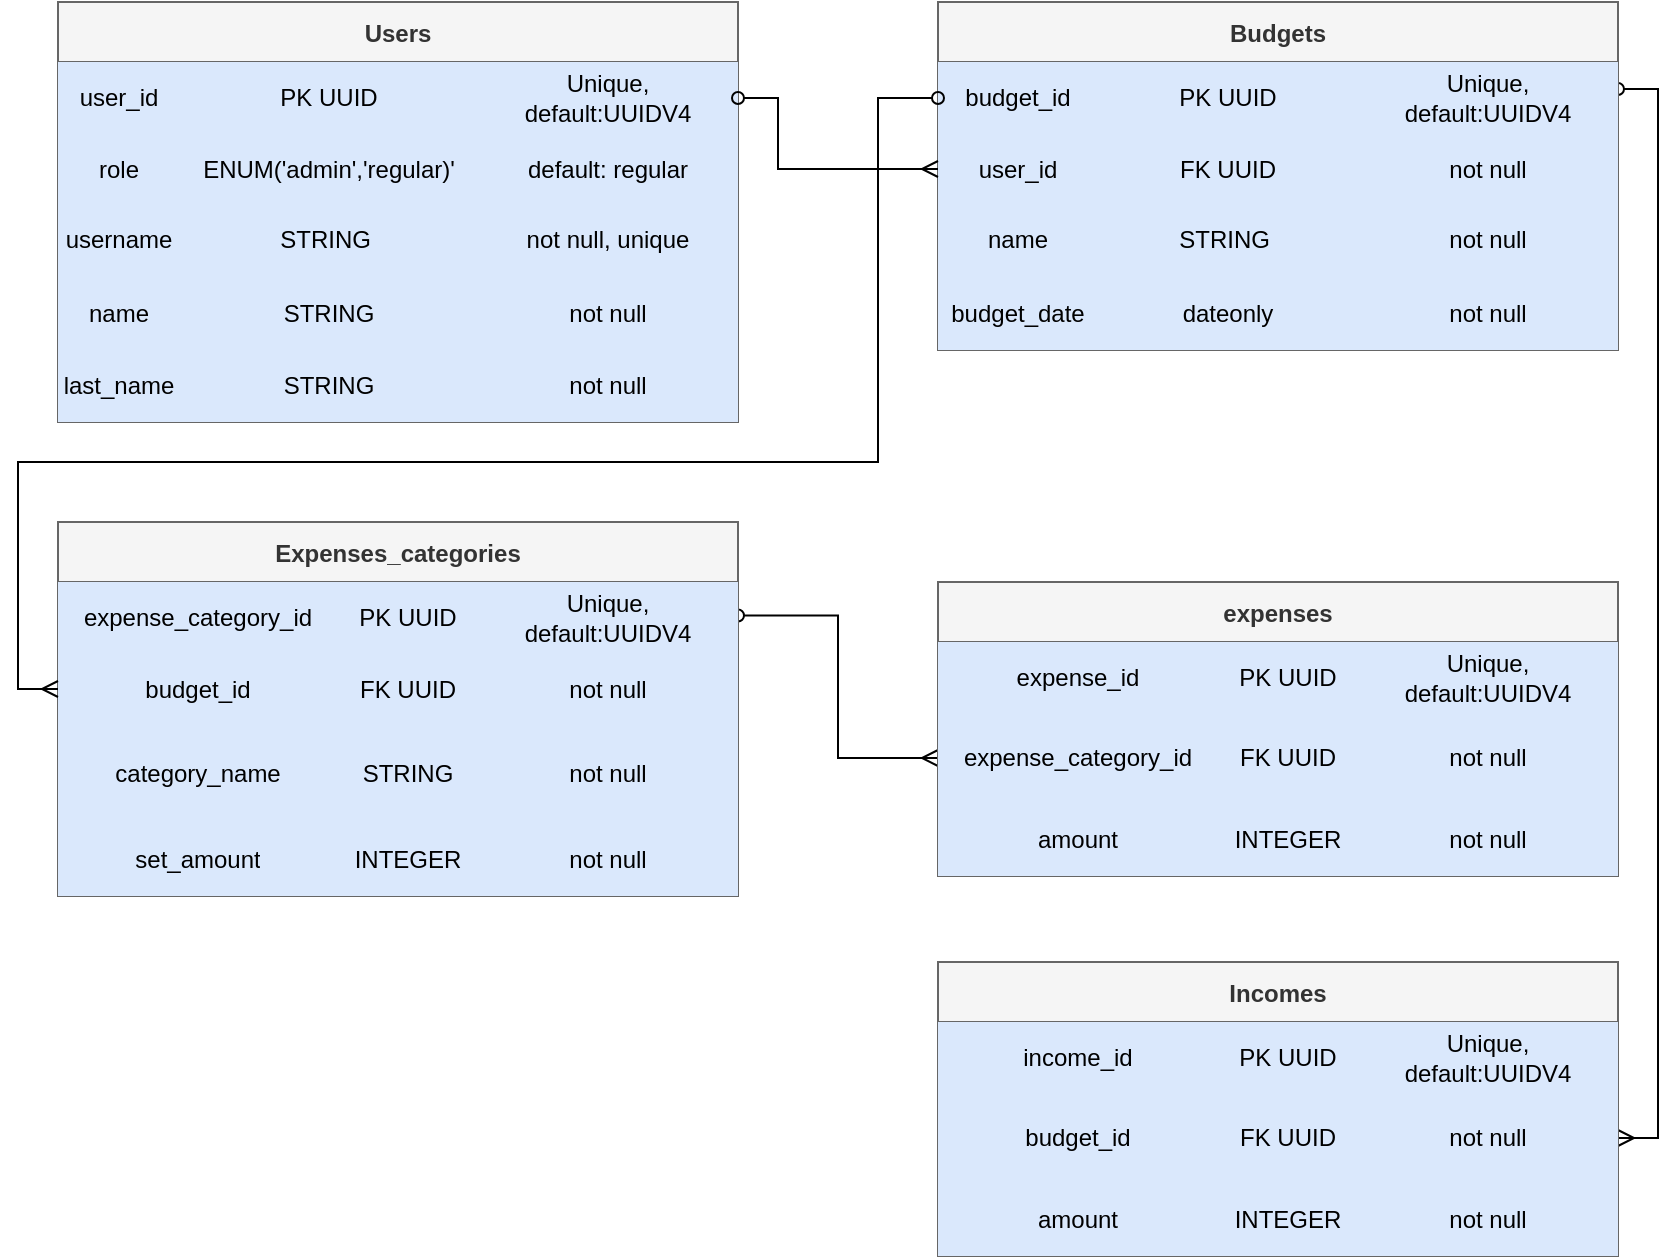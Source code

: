 <mxfile version="19.0.0" type="github">
  <diagram id="02HbRlREKuIdZ8K_Rs8y" name="Page-1">
    <mxGraphModel dx="1022" dy="431" grid="1" gridSize="10" guides="1" tooltips="1" connect="1" arrows="1" fold="1" page="1" pageScale="1" pageWidth="850" pageHeight="1100" math="0" shadow="0">
      <root>
        <mxCell id="0" />
        <mxCell id="1" parent="0" />
        <mxCell id="dLjgmCrHU0kRAioY88x8-25" value="Users" style="shape=table;startSize=30;container=1;collapsible=0;childLayout=tableLayout;fontStyle=1;align=center;fillColor=#f5f5f5;fontColor=#333333;strokeColor=#666666;" parent="1" vertex="1">
          <mxGeometry x="40" y="40" width="340" height="210" as="geometry" />
        </mxCell>
        <mxCell id="dLjgmCrHU0kRAioY88x8-26" value="" style="shape=tableRow;horizontal=0;startSize=0;swimlaneHead=0;swimlaneBody=0;top=0;left=0;bottom=0;right=0;collapsible=0;dropTarget=0;fillColor=none;points=[[0,0.5],[1,0.5]];portConstraint=eastwest;" parent="dLjgmCrHU0kRAioY88x8-25" vertex="1">
          <mxGeometry y="30" width="340" height="36" as="geometry" />
        </mxCell>
        <mxCell id="dLjgmCrHU0kRAioY88x8-27" value="user_id" style="shape=partialRectangle;html=1;whiteSpace=wrap;connectable=0;fillColor=#dae8fc;top=0;left=0;bottom=0;right=0;overflow=hidden;strokeColor=#6c8ebf;" parent="dLjgmCrHU0kRAioY88x8-26" vertex="1">
          <mxGeometry width="61" height="36" as="geometry">
            <mxRectangle width="61" height="36" as="alternateBounds" />
          </mxGeometry>
        </mxCell>
        <mxCell id="dLjgmCrHU0kRAioY88x8-28" value="PK UUID" style="shape=partialRectangle;html=1;whiteSpace=wrap;connectable=0;fillColor=#dae8fc;top=0;left=0;bottom=0;right=0;overflow=hidden;strokeColor=#6c8ebf;" parent="dLjgmCrHU0kRAioY88x8-26" vertex="1">
          <mxGeometry x="61" width="149" height="36" as="geometry">
            <mxRectangle width="149" height="36" as="alternateBounds" />
          </mxGeometry>
        </mxCell>
        <mxCell id="dLjgmCrHU0kRAioY88x8-29" value="Unique, default:UUIDV4" style="shape=partialRectangle;html=1;whiteSpace=wrap;connectable=0;fillColor=#dae8fc;top=0;left=0;bottom=0;right=0;overflow=hidden;strokeColor=#6c8ebf;" parent="dLjgmCrHU0kRAioY88x8-26" vertex="1">
          <mxGeometry x="210" width="130" height="36" as="geometry">
            <mxRectangle width="130" height="36" as="alternateBounds" />
          </mxGeometry>
        </mxCell>
        <mxCell id="dLjgmCrHU0kRAioY88x8-30" value="" style="shape=tableRow;horizontal=0;startSize=0;swimlaneHead=0;swimlaneBody=0;top=0;left=0;bottom=0;right=0;collapsible=0;dropTarget=0;fillColor=none;points=[[0,0.5],[1,0.5]];portConstraint=eastwest;" parent="dLjgmCrHU0kRAioY88x8-25" vertex="1">
          <mxGeometry y="66" width="340" height="35" as="geometry" />
        </mxCell>
        <mxCell id="dLjgmCrHU0kRAioY88x8-31" value="role" style="shape=partialRectangle;html=1;whiteSpace=wrap;connectable=0;fillColor=#dae8fc;top=0;left=0;bottom=0;right=0;overflow=hidden;strokeColor=#6c8ebf;" parent="dLjgmCrHU0kRAioY88x8-30" vertex="1">
          <mxGeometry width="61" height="35" as="geometry">
            <mxRectangle width="61" height="35" as="alternateBounds" />
          </mxGeometry>
        </mxCell>
        <mxCell id="dLjgmCrHU0kRAioY88x8-32" value="ENUM(&#39;admin&#39;,&#39;regular)&#39;" style="shape=partialRectangle;html=1;whiteSpace=wrap;connectable=0;fillColor=#dae8fc;top=0;left=0;bottom=0;right=0;overflow=hidden;strokeColor=#6c8ebf;" parent="dLjgmCrHU0kRAioY88x8-30" vertex="1">
          <mxGeometry x="61" width="149" height="35" as="geometry">
            <mxRectangle width="149" height="35" as="alternateBounds" />
          </mxGeometry>
        </mxCell>
        <mxCell id="dLjgmCrHU0kRAioY88x8-33" value="default: regular" style="shape=partialRectangle;html=1;whiteSpace=wrap;connectable=0;fillColor=#dae8fc;top=0;left=0;bottom=0;right=0;overflow=hidden;strokeColor=#6c8ebf;" parent="dLjgmCrHU0kRAioY88x8-30" vertex="1">
          <mxGeometry x="210" width="130" height="35" as="geometry">
            <mxRectangle width="130" height="35" as="alternateBounds" />
          </mxGeometry>
        </mxCell>
        <mxCell id="dLjgmCrHU0kRAioY88x8-34" value="" style="shape=tableRow;horizontal=0;startSize=0;swimlaneHead=0;swimlaneBody=0;top=0;left=0;bottom=0;right=0;collapsible=0;dropTarget=0;fillColor=none;points=[[0,0.5],[1,0.5]];portConstraint=eastwest;" parent="dLjgmCrHU0kRAioY88x8-25" vertex="1">
          <mxGeometry y="101" width="340" height="36" as="geometry" />
        </mxCell>
        <mxCell id="dLjgmCrHU0kRAioY88x8-35" value="username" style="shape=partialRectangle;html=1;whiteSpace=wrap;connectable=0;fillColor=#dae8fc;top=0;left=0;bottom=0;right=0;overflow=hidden;strokeColor=#6c8ebf;" parent="dLjgmCrHU0kRAioY88x8-34" vertex="1">
          <mxGeometry width="61" height="36" as="geometry">
            <mxRectangle width="61" height="36" as="alternateBounds" />
          </mxGeometry>
        </mxCell>
        <mxCell id="dLjgmCrHU0kRAioY88x8-36" value="STRING&lt;span style=&quot;white-space: pre;&quot;&gt; &lt;/span&gt;" style="shape=partialRectangle;html=1;whiteSpace=wrap;connectable=0;fillColor=#dae8fc;top=0;left=0;bottom=0;right=0;overflow=hidden;strokeColor=#6c8ebf;" parent="dLjgmCrHU0kRAioY88x8-34" vertex="1">
          <mxGeometry x="61" width="149" height="36" as="geometry">
            <mxRectangle width="149" height="36" as="alternateBounds" />
          </mxGeometry>
        </mxCell>
        <mxCell id="dLjgmCrHU0kRAioY88x8-37" value="not null, unique" style="shape=partialRectangle;html=1;whiteSpace=wrap;connectable=0;fillColor=#dae8fc;top=0;left=0;bottom=0;right=0;overflow=hidden;strokeColor=#6c8ebf;" parent="dLjgmCrHU0kRAioY88x8-34" vertex="1">
          <mxGeometry x="210" width="130" height="36" as="geometry">
            <mxRectangle width="130" height="36" as="alternateBounds" />
          </mxGeometry>
        </mxCell>
        <mxCell id="dLjgmCrHU0kRAioY88x8-38" style="shape=tableRow;horizontal=0;startSize=0;swimlaneHead=0;swimlaneBody=0;top=0;left=0;bottom=0;right=0;collapsible=0;dropTarget=0;fillColor=none;points=[[0,0.5],[1,0.5]];portConstraint=eastwest;" parent="dLjgmCrHU0kRAioY88x8-25" vertex="1">
          <mxGeometry y="137" width="340" height="37" as="geometry" />
        </mxCell>
        <mxCell id="dLjgmCrHU0kRAioY88x8-39" value="name" style="shape=partialRectangle;html=1;whiteSpace=wrap;connectable=0;fillColor=#dae8fc;top=0;left=0;bottom=0;right=0;overflow=hidden;strokeColor=#6c8ebf;" parent="dLjgmCrHU0kRAioY88x8-38" vertex="1">
          <mxGeometry width="61" height="37" as="geometry">
            <mxRectangle width="61" height="37" as="alternateBounds" />
          </mxGeometry>
        </mxCell>
        <mxCell id="dLjgmCrHU0kRAioY88x8-40" value="STRING" style="shape=partialRectangle;html=1;whiteSpace=wrap;connectable=0;fillColor=#dae8fc;top=0;left=0;bottom=0;right=0;overflow=hidden;strokeColor=#6c8ebf;" parent="dLjgmCrHU0kRAioY88x8-38" vertex="1">
          <mxGeometry x="61" width="149" height="37" as="geometry">
            <mxRectangle width="149" height="37" as="alternateBounds" />
          </mxGeometry>
        </mxCell>
        <mxCell id="dLjgmCrHU0kRAioY88x8-41" value="not null" style="shape=partialRectangle;html=1;whiteSpace=wrap;connectable=0;fillColor=#dae8fc;top=0;left=0;bottom=0;right=0;overflow=hidden;strokeColor=#6c8ebf;" parent="dLjgmCrHU0kRAioY88x8-38" vertex="1">
          <mxGeometry x="210" width="130" height="37" as="geometry">
            <mxRectangle width="130" height="37" as="alternateBounds" />
          </mxGeometry>
        </mxCell>
        <mxCell id="dLjgmCrHU0kRAioY88x8-42" style="shape=tableRow;horizontal=0;startSize=0;swimlaneHead=0;swimlaneBody=0;top=0;left=0;bottom=0;right=0;collapsible=0;dropTarget=0;fillColor=none;points=[[0,0.5],[1,0.5]];portConstraint=eastwest;" parent="dLjgmCrHU0kRAioY88x8-25" vertex="1">
          <mxGeometry y="174" width="340" height="36" as="geometry" />
        </mxCell>
        <mxCell id="dLjgmCrHU0kRAioY88x8-43" value="last_name" style="shape=partialRectangle;html=1;whiteSpace=wrap;connectable=0;fillColor=#dae8fc;top=0;left=0;bottom=0;right=0;overflow=hidden;strokeColor=#6c8ebf;" parent="dLjgmCrHU0kRAioY88x8-42" vertex="1">
          <mxGeometry width="61" height="36" as="geometry">
            <mxRectangle width="61" height="36" as="alternateBounds" />
          </mxGeometry>
        </mxCell>
        <mxCell id="dLjgmCrHU0kRAioY88x8-44" value="STRING" style="shape=partialRectangle;html=1;whiteSpace=wrap;connectable=0;fillColor=#dae8fc;top=0;left=0;bottom=0;right=0;overflow=hidden;strokeColor=#6c8ebf;" parent="dLjgmCrHU0kRAioY88x8-42" vertex="1">
          <mxGeometry x="61" width="149" height="36" as="geometry">
            <mxRectangle width="149" height="36" as="alternateBounds" />
          </mxGeometry>
        </mxCell>
        <mxCell id="dLjgmCrHU0kRAioY88x8-45" value="not null" style="shape=partialRectangle;html=1;whiteSpace=wrap;connectable=0;fillColor=#dae8fc;top=0;left=0;bottom=0;right=0;overflow=hidden;strokeColor=#6c8ebf;" parent="dLjgmCrHU0kRAioY88x8-42" vertex="1">
          <mxGeometry x="210" width="130" height="36" as="geometry">
            <mxRectangle width="130" height="36" as="alternateBounds" />
          </mxGeometry>
        </mxCell>
        <mxCell id="_iIrVHfWc6PRw5QGpoAe-18" style="edgeStyle=orthogonalEdgeStyle;rounded=0;orthogonalLoop=1;jettySize=auto;html=1;exitX=1;exitY=0.25;exitDx=0;exitDy=0;endArrow=ERmany;endFill=0;startArrow=oval;startFill=0;" edge="1" parent="1" source="dLjgmCrHU0kRAioY88x8-46" target="_iIrVHfWc6PRw5QGpoAe-6">
          <mxGeometry relative="1" as="geometry" />
        </mxCell>
        <mxCell id="dLjgmCrHU0kRAioY88x8-46" value="Budgets" style="shape=table;startSize=30;container=1;collapsible=0;childLayout=tableLayout;fontStyle=1;align=center;fillColor=#f5f5f5;fontColor=#333333;strokeColor=#666666;" parent="1" vertex="1">
          <mxGeometry x="480" y="40" width="340" height="174" as="geometry" />
        </mxCell>
        <mxCell id="dLjgmCrHU0kRAioY88x8-47" value="" style="shape=tableRow;horizontal=0;startSize=0;swimlaneHead=0;swimlaneBody=0;top=0;left=0;bottom=0;right=0;collapsible=0;dropTarget=0;fillColor=none;points=[[0,0.5],[1,0.5]];portConstraint=eastwest;" parent="dLjgmCrHU0kRAioY88x8-46" vertex="1">
          <mxGeometry y="30" width="340" height="36" as="geometry" />
        </mxCell>
        <mxCell id="dLjgmCrHU0kRAioY88x8-48" value="budget_id" style="shape=partialRectangle;html=1;whiteSpace=wrap;connectable=0;fillColor=#dae8fc;top=0;left=0;bottom=0;right=0;overflow=hidden;strokeColor=#6c8ebf;" parent="dLjgmCrHU0kRAioY88x8-47" vertex="1">
          <mxGeometry width="80" height="36" as="geometry">
            <mxRectangle width="80" height="36" as="alternateBounds" />
          </mxGeometry>
        </mxCell>
        <mxCell id="dLjgmCrHU0kRAioY88x8-49" value="PK UUID" style="shape=partialRectangle;html=1;whiteSpace=wrap;connectable=0;fillColor=#dae8fc;top=0;left=0;bottom=0;right=0;overflow=hidden;strokeColor=#6c8ebf;" parent="dLjgmCrHU0kRAioY88x8-47" vertex="1">
          <mxGeometry x="80" width="130" height="36" as="geometry">
            <mxRectangle width="130" height="36" as="alternateBounds" />
          </mxGeometry>
        </mxCell>
        <mxCell id="dLjgmCrHU0kRAioY88x8-50" value="Unique, default:UUIDV4" style="shape=partialRectangle;html=1;whiteSpace=wrap;connectable=0;fillColor=#dae8fc;top=0;left=0;bottom=0;right=0;overflow=hidden;strokeColor=#6c8ebf;" parent="dLjgmCrHU0kRAioY88x8-47" vertex="1">
          <mxGeometry x="210" width="130" height="36" as="geometry">
            <mxRectangle width="130" height="36" as="alternateBounds" />
          </mxGeometry>
        </mxCell>
        <mxCell id="dLjgmCrHU0kRAioY88x8-51" value="" style="shape=tableRow;horizontal=0;startSize=0;swimlaneHead=0;swimlaneBody=0;top=0;left=0;bottom=0;right=0;collapsible=0;dropTarget=0;fillColor=none;points=[[0,0.5],[1,0.5]];portConstraint=eastwest;" parent="dLjgmCrHU0kRAioY88x8-46" vertex="1">
          <mxGeometry y="66" width="340" height="35" as="geometry" />
        </mxCell>
        <mxCell id="dLjgmCrHU0kRAioY88x8-52" value="user_id" style="shape=partialRectangle;html=1;whiteSpace=wrap;connectable=0;fillColor=#dae8fc;top=0;left=0;bottom=0;right=0;overflow=hidden;strokeColor=#6c8ebf;" parent="dLjgmCrHU0kRAioY88x8-51" vertex="1">
          <mxGeometry width="80" height="35" as="geometry">
            <mxRectangle width="80" height="35" as="alternateBounds" />
          </mxGeometry>
        </mxCell>
        <mxCell id="dLjgmCrHU0kRAioY88x8-53" value="FK UUID" style="shape=partialRectangle;html=1;whiteSpace=wrap;connectable=0;fillColor=#dae8fc;top=0;left=0;bottom=0;right=0;overflow=hidden;strokeColor=#6c8ebf;" parent="dLjgmCrHU0kRAioY88x8-51" vertex="1">
          <mxGeometry x="80" width="130" height="35" as="geometry">
            <mxRectangle width="130" height="35" as="alternateBounds" />
          </mxGeometry>
        </mxCell>
        <mxCell id="dLjgmCrHU0kRAioY88x8-54" value="not null" style="shape=partialRectangle;html=1;whiteSpace=wrap;connectable=0;fillColor=#dae8fc;top=0;left=0;bottom=0;right=0;overflow=hidden;strokeColor=#6c8ebf;" parent="dLjgmCrHU0kRAioY88x8-51" vertex="1">
          <mxGeometry x="210" width="130" height="35" as="geometry">
            <mxRectangle width="130" height="35" as="alternateBounds" />
          </mxGeometry>
        </mxCell>
        <mxCell id="dLjgmCrHU0kRAioY88x8-55" value="" style="shape=tableRow;horizontal=0;startSize=0;swimlaneHead=0;swimlaneBody=0;top=0;left=0;bottom=0;right=0;collapsible=0;dropTarget=0;fillColor=none;points=[[0,0.5],[1,0.5]];portConstraint=eastwest;" parent="dLjgmCrHU0kRAioY88x8-46" vertex="1">
          <mxGeometry y="101" width="340" height="36" as="geometry" />
        </mxCell>
        <mxCell id="dLjgmCrHU0kRAioY88x8-56" value="name" style="shape=partialRectangle;html=1;whiteSpace=wrap;connectable=0;fillColor=#dae8fc;top=0;left=0;bottom=0;right=0;overflow=hidden;strokeColor=#6c8ebf;" parent="dLjgmCrHU0kRAioY88x8-55" vertex="1">
          <mxGeometry width="80" height="36" as="geometry">
            <mxRectangle width="80" height="36" as="alternateBounds" />
          </mxGeometry>
        </mxCell>
        <mxCell id="dLjgmCrHU0kRAioY88x8-57" value="STRING&lt;span style=&quot;white-space: pre;&quot;&gt; &lt;/span&gt;" style="shape=partialRectangle;html=1;whiteSpace=wrap;connectable=0;fillColor=#dae8fc;top=0;left=0;bottom=0;right=0;overflow=hidden;strokeColor=#6c8ebf;" parent="dLjgmCrHU0kRAioY88x8-55" vertex="1">
          <mxGeometry x="80" width="130" height="36" as="geometry">
            <mxRectangle width="130" height="36" as="alternateBounds" />
          </mxGeometry>
        </mxCell>
        <mxCell id="dLjgmCrHU0kRAioY88x8-58" value="not null" style="shape=partialRectangle;html=1;whiteSpace=wrap;connectable=0;fillColor=#dae8fc;top=0;left=0;bottom=0;right=0;overflow=hidden;strokeColor=#6c8ebf;" parent="dLjgmCrHU0kRAioY88x8-55" vertex="1">
          <mxGeometry x="210" width="130" height="36" as="geometry">
            <mxRectangle width="130" height="36" as="alternateBounds" />
          </mxGeometry>
        </mxCell>
        <mxCell id="dLjgmCrHU0kRAioY88x8-59" style="shape=tableRow;horizontal=0;startSize=0;swimlaneHead=0;swimlaneBody=0;top=0;left=0;bottom=0;right=0;collapsible=0;dropTarget=0;fillColor=none;points=[[0,0.5],[1,0.5]];portConstraint=eastwest;" parent="dLjgmCrHU0kRAioY88x8-46" vertex="1">
          <mxGeometry y="137" width="340" height="37" as="geometry" />
        </mxCell>
        <mxCell id="dLjgmCrHU0kRAioY88x8-60" value="budget_date" style="shape=partialRectangle;html=1;whiteSpace=wrap;connectable=0;fillColor=#dae8fc;top=0;left=0;bottom=0;right=0;overflow=hidden;strokeColor=#6c8ebf;" parent="dLjgmCrHU0kRAioY88x8-59" vertex="1">
          <mxGeometry width="80" height="37" as="geometry">
            <mxRectangle width="80" height="37" as="alternateBounds" />
          </mxGeometry>
        </mxCell>
        <mxCell id="dLjgmCrHU0kRAioY88x8-61" value="dateonly" style="shape=partialRectangle;html=1;whiteSpace=wrap;connectable=0;fillColor=#dae8fc;top=0;left=0;bottom=0;right=0;overflow=hidden;strokeColor=#6c8ebf;" parent="dLjgmCrHU0kRAioY88x8-59" vertex="1">
          <mxGeometry x="80" width="130" height="37" as="geometry">
            <mxRectangle width="130" height="37" as="alternateBounds" />
          </mxGeometry>
        </mxCell>
        <mxCell id="dLjgmCrHU0kRAioY88x8-62" value="not null" style="shape=partialRectangle;html=1;whiteSpace=wrap;connectable=0;fillColor=#dae8fc;top=0;left=0;bottom=0;right=0;overflow=hidden;strokeColor=#6c8ebf;" parent="dLjgmCrHU0kRAioY88x8-59" vertex="1">
          <mxGeometry x="210" width="130" height="37" as="geometry">
            <mxRectangle width="130" height="37" as="alternateBounds" />
          </mxGeometry>
        </mxCell>
        <mxCell id="dLjgmCrHU0kRAioY88x8-67" style="edgeStyle=orthogonalEdgeStyle;rounded=0;orthogonalLoop=1;jettySize=auto;html=1;entryX=0;entryY=0.5;entryDx=0;entryDy=0;startArrow=oval;startFill=0;endArrow=ERmany;endFill=0;" parent="1" source="dLjgmCrHU0kRAioY88x8-26" target="dLjgmCrHU0kRAioY88x8-51" edge="1">
          <mxGeometry relative="1" as="geometry">
            <Array as="points">
              <mxPoint x="400" y="88" />
              <mxPoint x="400" y="124" />
            </Array>
          </mxGeometry>
        </mxCell>
        <mxCell id="dLjgmCrHU0kRAioY88x8-109" style="edgeStyle=orthogonalEdgeStyle;rounded=0;orthogonalLoop=1;jettySize=auto;html=1;exitX=1;exitY=0.25;exitDx=0;exitDy=0;entryX=0;entryY=0.5;entryDx=0;entryDy=0;startArrow=oval;startFill=0;endArrow=ERmany;endFill=0;" parent="1" source="dLjgmCrHU0kRAioY88x8-68" target="dLjgmCrHU0kRAioY88x8-95" edge="1">
          <mxGeometry relative="1" as="geometry" />
        </mxCell>
        <mxCell id="dLjgmCrHU0kRAioY88x8-68" value="Expenses_categories" style="shape=table;startSize=30;container=1;collapsible=0;childLayout=tableLayout;fontStyle=1;align=center;fillColor=#f5f5f5;fontColor=#333333;strokeColor=#666666;" parent="1" vertex="1">
          <mxGeometry x="40" y="300" width="340" height="187" as="geometry" />
        </mxCell>
        <mxCell id="dLjgmCrHU0kRAioY88x8-69" value="" style="shape=tableRow;horizontal=0;startSize=0;swimlaneHead=0;swimlaneBody=0;top=0;left=0;bottom=0;right=0;collapsible=0;dropTarget=0;fillColor=none;points=[[0,0.5],[1,0.5]];portConstraint=eastwest;" parent="dLjgmCrHU0kRAioY88x8-68" vertex="1">
          <mxGeometry y="30" width="340" height="36" as="geometry" />
        </mxCell>
        <mxCell id="dLjgmCrHU0kRAioY88x8-70" value="expense_category_id" style="shape=partialRectangle;html=1;whiteSpace=wrap;connectable=0;fillColor=#dae8fc;top=0;left=0;bottom=0;right=0;overflow=hidden;strokeColor=#6c8ebf;" parent="dLjgmCrHU0kRAioY88x8-69" vertex="1">
          <mxGeometry width="140" height="36" as="geometry">
            <mxRectangle width="140" height="36" as="alternateBounds" />
          </mxGeometry>
        </mxCell>
        <mxCell id="dLjgmCrHU0kRAioY88x8-71" value="PK UUID" style="shape=partialRectangle;html=1;whiteSpace=wrap;connectable=0;fillColor=#dae8fc;top=0;left=0;bottom=0;right=0;overflow=hidden;strokeColor=#6c8ebf;" parent="dLjgmCrHU0kRAioY88x8-69" vertex="1">
          <mxGeometry x="140" width="70" height="36" as="geometry">
            <mxRectangle width="70" height="36" as="alternateBounds" />
          </mxGeometry>
        </mxCell>
        <mxCell id="dLjgmCrHU0kRAioY88x8-72" value="Unique, default:UUIDV4" style="shape=partialRectangle;html=1;whiteSpace=wrap;connectable=0;fillColor=#dae8fc;top=0;left=0;bottom=0;right=0;overflow=hidden;strokeColor=#6c8ebf;" parent="dLjgmCrHU0kRAioY88x8-69" vertex="1">
          <mxGeometry x="210" width="130" height="36" as="geometry">
            <mxRectangle width="130" height="36" as="alternateBounds" />
          </mxGeometry>
        </mxCell>
        <mxCell id="dLjgmCrHU0kRAioY88x8-73" value="" style="shape=tableRow;horizontal=0;startSize=0;swimlaneHead=0;swimlaneBody=0;top=0;left=0;bottom=0;right=0;collapsible=0;dropTarget=0;fillColor=none;points=[[0,0.5],[1,0.5]];portConstraint=eastwest;" parent="dLjgmCrHU0kRAioY88x8-68" vertex="1">
          <mxGeometry y="66" width="340" height="35" as="geometry" />
        </mxCell>
        <mxCell id="dLjgmCrHU0kRAioY88x8-74" value="budget_id" style="shape=partialRectangle;html=1;whiteSpace=wrap;connectable=0;fillColor=#dae8fc;top=0;left=0;bottom=0;right=0;overflow=hidden;strokeColor=#6c8ebf;" parent="dLjgmCrHU0kRAioY88x8-73" vertex="1">
          <mxGeometry width="140" height="35" as="geometry">
            <mxRectangle width="140" height="35" as="alternateBounds" />
          </mxGeometry>
        </mxCell>
        <mxCell id="dLjgmCrHU0kRAioY88x8-75" value="FK UUID" style="shape=partialRectangle;html=1;whiteSpace=wrap;connectable=0;fillColor=#dae8fc;top=0;left=0;bottom=0;right=0;overflow=hidden;strokeColor=#6c8ebf;" parent="dLjgmCrHU0kRAioY88x8-73" vertex="1">
          <mxGeometry x="140" width="70" height="35" as="geometry">
            <mxRectangle width="70" height="35" as="alternateBounds" />
          </mxGeometry>
        </mxCell>
        <mxCell id="dLjgmCrHU0kRAioY88x8-76" value="not null" style="shape=partialRectangle;html=1;whiteSpace=wrap;connectable=0;fillColor=#dae8fc;top=0;left=0;bottom=0;right=0;overflow=hidden;strokeColor=#6c8ebf;" parent="dLjgmCrHU0kRAioY88x8-73" vertex="1">
          <mxGeometry x="210" width="130" height="35" as="geometry">
            <mxRectangle width="130" height="35" as="alternateBounds" />
          </mxGeometry>
        </mxCell>
        <mxCell id="dLjgmCrHU0kRAioY88x8-77" value="" style="shape=tableRow;horizontal=0;startSize=0;swimlaneHead=0;swimlaneBody=0;top=0;left=0;bottom=0;right=0;collapsible=0;dropTarget=0;fillColor=none;points=[[0,0.5],[1,0.5]];portConstraint=eastwest;" parent="dLjgmCrHU0kRAioY88x8-68" vertex="1">
          <mxGeometry y="101" width="340" height="49" as="geometry" />
        </mxCell>
        <mxCell id="dLjgmCrHU0kRAioY88x8-78" value="category_name" style="shape=partialRectangle;html=1;whiteSpace=wrap;connectable=0;fillColor=#dae8fc;top=0;left=0;bottom=0;right=0;overflow=hidden;strokeColor=#6c8ebf;" parent="dLjgmCrHU0kRAioY88x8-77" vertex="1">
          <mxGeometry width="140" height="49" as="geometry">
            <mxRectangle width="140" height="49" as="alternateBounds" />
          </mxGeometry>
        </mxCell>
        <mxCell id="dLjgmCrHU0kRAioY88x8-79" value="STRING" style="shape=partialRectangle;html=1;whiteSpace=wrap;connectable=0;fillColor=#dae8fc;top=0;left=0;bottom=0;right=0;overflow=hidden;strokeColor=#6c8ebf;" parent="dLjgmCrHU0kRAioY88x8-77" vertex="1">
          <mxGeometry x="140" width="70" height="49" as="geometry">
            <mxRectangle width="70" height="49" as="alternateBounds" />
          </mxGeometry>
        </mxCell>
        <mxCell id="dLjgmCrHU0kRAioY88x8-80" value="not null" style="shape=partialRectangle;html=1;whiteSpace=wrap;connectable=0;fillColor=#dae8fc;top=0;left=0;bottom=0;right=0;overflow=hidden;strokeColor=#6c8ebf;" parent="dLjgmCrHU0kRAioY88x8-77" vertex="1">
          <mxGeometry x="210" width="130" height="49" as="geometry">
            <mxRectangle width="130" height="49" as="alternateBounds" />
          </mxGeometry>
        </mxCell>
        <mxCell id="dLjgmCrHU0kRAioY88x8-81" style="shape=tableRow;horizontal=0;startSize=0;swimlaneHead=0;swimlaneBody=0;top=0;left=0;bottom=0;right=0;collapsible=0;dropTarget=0;fillColor=none;points=[[0,0.5],[1,0.5]];portConstraint=eastwest;" parent="dLjgmCrHU0kRAioY88x8-68" vertex="1">
          <mxGeometry y="150" width="340" height="37" as="geometry" />
        </mxCell>
        <mxCell id="dLjgmCrHU0kRAioY88x8-82" value="set_amount" style="shape=partialRectangle;html=1;whiteSpace=wrap;connectable=0;fillColor=#dae8fc;top=0;left=0;bottom=0;right=0;overflow=hidden;strokeColor=#6c8ebf;" parent="dLjgmCrHU0kRAioY88x8-81" vertex="1">
          <mxGeometry width="140" height="37" as="geometry">
            <mxRectangle width="140" height="37" as="alternateBounds" />
          </mxGeometry>
        </mxCell>
        <mxCell id="dLjgmCrHU0kRAioY88x8-83" value="INTEGER" style="shape=partialRectangle;html=1;whiteSpace=wrap;connectable=0;fillColor=#dae8fc;top=0;left=0;bottom=0;right=0;overflow=hidden;strokeColor=#6c8ebf;" parent="dLjgmCrHU0kRAioY88x8-81" vertex="1">
          <mxGeometry x="140" width="70" height="37" as="geometry">
            <mxRectangle width="70" height="37" as="alternateBounds" />
          </mxGeometry>
        </mxCell>
        <mxCell id="dLjgmCrHU0kRAioY88x8-84" value="not null" style="shape=partialRectangle;html=1;whiteSpace=wrap;connectable=0;fillColor=#dae8fc;top=0;left=0;bottom=0;right=0;overflow=hidden;strokeColor=#6c8ebf;" parent="dLjgmCrHU0kRAioY88x8-81" vertex="1">
          <mxGeometry x="210" width="130" height="37" as="geometry">
            <mxRectangle width="130" height="37" as="alternateBounds" />
          </mxGeometry>
        </mxCell>
        <mxCell id="dLjgmCrHU0kRAioY88x8-89" style="edgeStyle=orthogonalEdgeStyle;rounded=0;orthogonalLoop=1;jettySize=auto;html=1;startArrow=oval;startFill=0;endArrow=ERmany;endFill=0;entryX=0;entryY=0.5;entryDx=0;entryDy=0;" parent="1" source="dLjgmCrHU0kRAioY88x8-47" target="dLjgmCrHU0kRAioY88x8-73" edge="1">
          <mxGeometry relative="1" as="geometry">
            <Array as="points">
              <mxPoint x="450" y="88" />
              <mxPoint x="450" y="270" />
              <mxPoint x="20" y="270" />
              <mxPoint x="20" y="384" />
            </Array>
          </mxGeometry>
        </mxCell>
        <mxCell id="dLjgmCrHU0kRAioY88x8-90" value="expenses" style="shape=table;startSize=30;container=1;collapsible=0;childLayout=tableLayout;fontStyle=1;align=center;fillColor=#f5f5f5;fontColor=#333333;strokeColor=#666666;" parent="1" vertex="1">
          <mxGeometry x="480" y="330" width="340" height="147" as="geometry" />
        </mxCell>
        <mxCell id="dLjgmCrHU0kRAioY88x8-91" value="" style="shape=tableRow;horizontal=0;startSize=0;swimlaneHead=0;swimlaneBody=0;top=0;left=0;bottom=0;right=0;collapsible=0;dropTarget=0;fillColor=none;points=[[0,0.5],[1,0.5]];portConstraint=eastwest;" parent="dLjgmCrHU0kRAioY88x8-90" vertex="1">
          <mxGeometry y="30" width="340" height="36" as="geometry" />
        </mxCell>
        <mxCell id="dLjgmCrHU0kRAioY88x8-92" value="expense_id" style="shape=partialRectangle;html=1;whiteSpace=wrap;connectable=0;fillColor=#dae8fc;top=0;left=0;bottom=0;right=0;overflow=hidden;strokeColor=#6c8ebf;" parent="dLjgmCrHU0kRAioY88x8-91" vertex="1">
          <mxGeometry width="140" height="36" as="geometry">
            <mxRectangle width="140" height="36" as="alternateBounds" />
          </mxGeometry>
        </mxCell>
        <mxCell id="dLjgmCrHU0kRAioY88x8-93" value="PK UUID" style="shape=partialRectangle;html=1;whiteSpace=wrap;connectable=0;fillColor=#dae8fc;top=0;left=0;bottom=0;right=0;overflow=hidden;strokeColor=#6c8ebf;" parent="dLjgmCrHU0kRAioY88x8-91" vertex="1">
          <mxGeometry x="140" width="70" height="36" as="geometry">
            <mxRectangle width="70" height="36" as="alternateBounds" />
          </mxGeometry>
        </mxCell>
        <mxCell id="dLjgmCrHU0kRAioY88x8-94" value="Unique, default:UUIDV4" style="shape=partialRectangle;html=1;whiteSpace=wrap;connectable=0;fillColor=#dae8fc;top=0;left=0;bottom=0;right=0;overflow=hidden;strokeColor=#6c8ebf;" parent="dLjgmCrHU0kRAioY88x8-91" vertex="1">
          <mxGeometry x="210" width="130" height="36" as="geometry">
            <mxRectangle width="130" height="36" as="alternateBounds" />
          </mxGeometry>
        </mxCell>
        <mxCell id="dLjgmCrHU0kRAioY88x8-95" value="" style="shape=tableRow;horizontal=0;startSize=0;swimlaneHead=0;swimlaneBody=0;top=0;left=0;bottom=0;right=0;collapsible=0;dropTarget=0;fillColor=none;points=[[0,0.5],[1,0.5]];portConstraint=eastwest;" parent="dLjgmCrHU0kRAioY88x8-90" vertex="1">
          <mxGeometry y="66" width="340" height="44" as="geometry" />
        </mxCell>
        <mxCell id="dLjgmCrHU0kRAioY88x8-96" value="expense_category_id" style="shape=partialRectangle;html=1;whiteSpace=wrap;connectable=0;fillColor=#dae8fc;top=0;left=0;bottom=0;right=0;overflow=hidden;strokeColor=#6c8ebf;" parent="dLjgmCrHU0kRAioY88x8-95" vertex="1">
          <mxGeometry width="140" height="44" as="geometry">
            <mxRectangle width="140" height="44" as="alternateBounds" />
          </mxGeometry>
        </mxCell>
        <mxCell id="dLjgmCrHU0kRAioY88x8-97" value="FK UUID" style="shape=partialRectangle;html=1;whiteSpace=wrap;connectable=0;fillColor=#dae8fc;top=0;left=0;bottom=0;right=0;overflow=hidden;strokeColor=#6c8ebf;" parent="dLjgmCrHU0kRAioY88x8-95" vertex="1">
          <mxGeometry x="140" width="70" height="44" as="geometry">
            <mxRectangle width="70" height="44" as="alternateBounds" />
          </mxGeometry>
        </mxCell>
        <mxCell id="dLjgmCrHU0kRAioY88x8-98" value="not null" style="shape=partialRectangle;html=1;whiteSpace=wrap;connectable=0;fillColor=#dae8fc;top=0;left=0;bottom=0;right=0;overflow=hidden;strokeColor=#6c8ebf;" parent="dLjgmCrHU0kRAioY88x8-95" vertex="1">
          <mxGeometry x="210" width="130" height="44" as="geometry">
            <mxRectangle width="130" height="44" as="alternateBounds" />
          </mxGeometry>
        </mxCell>
        <mxCell id="dLjgmCrHU0kRAioY88x8-103" style="shape=tableRow;horizontal=0;startSize=0;swimlaneHead=0;swimlaneBody=0;top=0;left=0;bottom=0;right=0;collapsible=0;dropTarget=0;fillColor=none;points=[[0,0.5],[1,0.5]];portConstraint=eastwest;" parent="dLjgmCrHU0kRAioY88x8-90" vertex="1">
          <mxGeometry y="110" width="340" height="37" as="geometry" />
        </mxCell>
        <mxCell id="dLjgmCrHU0kRAioY88x8-104" value="amount" style="shape=partialRectangle;html=1;whiteSpace=wrap;connectable=0;fillColor=#dae8fc;top=0;left=0;bottom=0;right=0;overflow=hidden;strokeColor=#6c8ebf;" parent="dLjgmCrHU0kRAioY88x8-103" vertex="1">
          <mxGeometry width="140" height="37" as="geometry">
            <mxRectangle width="140" height="37" as="alternateBounds" />
          </mxGeometry>
        </mxCell>
        <mxCell id="dLjgmCrHU0kRAioY88x8-105" value="INTEGER" style="shape=partialRectangle;html=1;whiteSpace=wrap;connectable=0;fillColor=#dae8fc;top=0;left=0;bottom=0;right=0;overflow=hidden;strokeColor=#6c8ebf;" parent="dLjgmCrHU0kRAioY88x8-103" vertex="1">
          <mxGeometry x="140" width="70" height="37" as="geometry">
            <mxRectangle width="70" height="37" as="alternateBounds" />
          </mxGeometry>
        </mxCell>
        <mxCell id="dLjgmCrHU0kRAioY88x8-106" value="not null" style="shape=partialRectangle;html=1;whiteSpace=wrap;connectable=0;fillColor=#dae8fc;top=0;left=0;bottom=0;right=0;overflow=hidden;strokeColor=#6c8ebf;" parent="dLjgmCrHU0kRAioY88x8-103" vertex="1">
          <mxGeometry x="210" width="130" height="37" as="geometry">
            <mxRectangle width="130" height="37" as="alternateBounds" />
          </mxGeometry>
        </mxCell>
        <mxCell id="_iIrVHfWc6PRw5QGpoAe-1" value="Incomes" style="shape=table;startSize=30;container=1;collapsible=0;childLayout=tableLayout;fontStyle=1;align=center;fillColor=#f5f5f5;fontColor=#333333;strokeColor=#666666;" vertex="1" parent="1">
          <mxGeometry x="480" y="520" width="340" height="147" as="geometry" />
        </mxCell>
        <mxCell id="_iIrVHfWc6PRw5QGpoAe-2" value="" style="shape=tableRow;horizontal=0;startSize=0;swimlaneHead=0;swimlaneBody=0;top=0;left=0;bottom=0;right=0;collapsible=0;dropTarget=0;fillColor=none;points=[[0,0.5],[1,0.5]];portConstraint=eastwest;" vertex="1" parent="_iIrVHfWc6PRw5QGpoAe-1">
          <mxGeometry y="30" width="340" height="36" as="geometry" />
        </mxCell>
        <mxCell id="_iIrVHfWc6PRw5QGpoAe-3" value="income_id" style="shape=partialRectangle;html=1;whiteSpace=wrap;connectable=0;fillColor=#dae8fc;top=0;left=0;bottom=0;right=0;overflow=hidden;strokeColor=#6c8ebf;" vertex="1" parent="_iIrVHfWc6PRw5QGpoAe-2">
          <mxGeometry width="140" height="36" as="geometry">
            <mxRectangle width="140" height="36" as="alternateBounds" />
          </mxGeometry>
        </mxCell>
        <mxCell id="_iIrVHfWc6PRw5QGpoAe-4" value="PK UUID" style="shape=partialRectangle;html=1;whiteSpace=wrap;connectable=0;fillColor=#dae8fc;top=0;left=0;bottom=0;right=0;overflow=hidden;strokeColor=#6c8ebf;" vertex="1" parent="_iIrVHfWc6PRw5QGpoAe-2">
          <mxGeometry x="140" width="70" height="36" as="geometry">
            <mxRectangle width="70" height="36" as="alternateBounds" />
          </mxGeometry>
        </mxCell>
        <mxCell id="_iIrVHfWc6PRw5QGpoAe-5" value="Unique, default:UUIDV4" style="shape=partialRectangle;html=1;whiteSpace=wrap;connectable=0;fillColor=#dae8fc;top=0;left=0;bottom=0;right=0;overflow=hidden;strokeColor=#6c8ebf;" vertex="1" parent="_iIrVHfWc6PRw5QGpoAe-2">
          <mxGeometry x="210" width="130" height="36" as="geometry">
            <mxRectangle width="130" height="36" as="alternateBounds" />
          </mxGeometry>
        </mxCell>
        <mxCell id="_iIrVHfWc6PRw5QGpoAe-6" value="" style="shape=tableRow;horizontal=0;startSize=0;swimlaneHead=0;swimlaneBody=0;top=0;left=0;bottom=0;right=0;collapsible=0;dropTarget=0;fillColor=none;points=[[0,0.5],[1,0.5]];portConstraint=eastwest;" vertex="1" parent="_iIrVHfWc6PRw5QGpoAe-1">
          <mxGeometry y="66" width="340" height="44" as="geometry" />
        </mxCell>
        <mxCell id="_iIrVHfWc6PRw5QGpoAe-7" value="budget_id" style="shape=partialRectangle;html=1;whiteSpace=wrap;connectable=0;fillColor=#dae8fc;top=0;left=0;bottom=0;right=0;overflow=hidden;strokeColor=#6c8ebf;" vertex="1" parent="_iIrVHfWc6PRw5QGpoAe-6">
          <mxGeometry width="140" height="44" as="geometry">
            <mxRectangle width="140" height="44" as="alternateBounds" />
          </mxGeometry>
        </mxCell>
        <mxCell id="_iIrVHfWc6PRw5QGpoAe-8" value="FK UUID" style="shape=partialRectangle;html=1;whiteSpace=wrap;connectable=0;fillColor=#dae8fc;top=0;left=0;bottom=0;right=0;overflow=hidden;strokeColor=#6c8ebf;" vertex="1" parent="_iIrVHfWc6PRw5QGpoAe-6">
          <mxGeometry x="140" width="70" height="44" as="geometry">
            <mxRectangle width="70" height="44" as="alternateBounds" />
          </mxGeometry>
        </mxCell>
        <mxCell id="_iIrVHfWc6PRw5QGpoAe-9" value="not null" style="shape=partialRectangle;html=1;whiteSpace=wrap;connectable=0;fillColor=#dae8fc;top=0;left=0;bottom=0;right=0;overflow=hidden;strokeColor=#6c8ebf;" vertex="1" parent="_iIrVHfWc6PRw5QGpoAe-6">
          <mxGeometry x="210" width="130" height="44" as="geometry">
            <mxRectangle width="130" height="44" as="alternateBounds" />
          </mxGeometry>
        </mxCell>
        <mxCell id="_iIrVHfWc6PRw5QGpoAe-14" style="shape=tableRow;horizontal=0;startSize=0;swimlaneHead=0;swimlaneBody=0;top=0;left=0;bottom=0;right=0;collapsible=0;dropTarget=0;fillColor=none;points=[[0,0.5],[1,0.5]];portConstraint=eastwest;" vertex="1" parent="_iIrVHfWc6PRw5QGpoAe-1">
          <mxGeometry y="110" width="340" height="37" as="geometry" />
        </mxCell>
        <mxCell id="_iIrVHfWc6PRw5QGpoAe-15" value="amount" style="shape=partialRectangle;html=1;whiteSpace=wrap;connectable=0;fillColor=#dae8fc;top=0;left=0;bottom=0;right=0;overflow=hidden;strokeColor=#6c8ebf;" vertex="1" parent="_iIrVHfWc6PRw5QGpoAe-14">
          <mxGeometry width="140" height="37" as="geometry">
            <mxRectangle width="140" height="37" as="alternateBounds" />
          </mxGeometry>
        </mxCell>
        <mxCell id="_iIrVHfWc6PRw5QGpoAe-16" value="INTEGER" style="shape=partialRectangle;html=1;whiteSpace=wrap;connectable=0;fillColor=#dae8fc;top=0;left=0;bottom=0;right=0;overflow=hidden;strokeColor=#6c8ebf;" vertex="1" parent="_iIrVHfWc6PRw5QGpoAe-14">
          <mxGeometry x="140" width="70" height="37" as="geometry">
            <mxRectangle width="70" height="37" as="alternateBounds" />
          </mxGeometry>
        </mxCell>
        <mxCell id="_iIrVHfWc6PRw5QGpoAe-17" value="not null" style="shape=partialRectangle;html=1;whiteSpace=wrap;connectable=0;fillColor=#dae8fc;top=0;left=0;bottom=0;right=0;overflow=hidden;strokeColor=#6c8ebf;" vertex="1" parent="_iIrVHfWc6PRw5QGpoAe-14">
          <mxGeometry x="210" width="130" height="37" as="geometry">
            <mxRectangle width="130" height="37" as="alternateBounds" />
          </mxGeometry>
        </mxCell>
      </root>
    </mxGraphModel>
  </diagram>
</mxfile>
